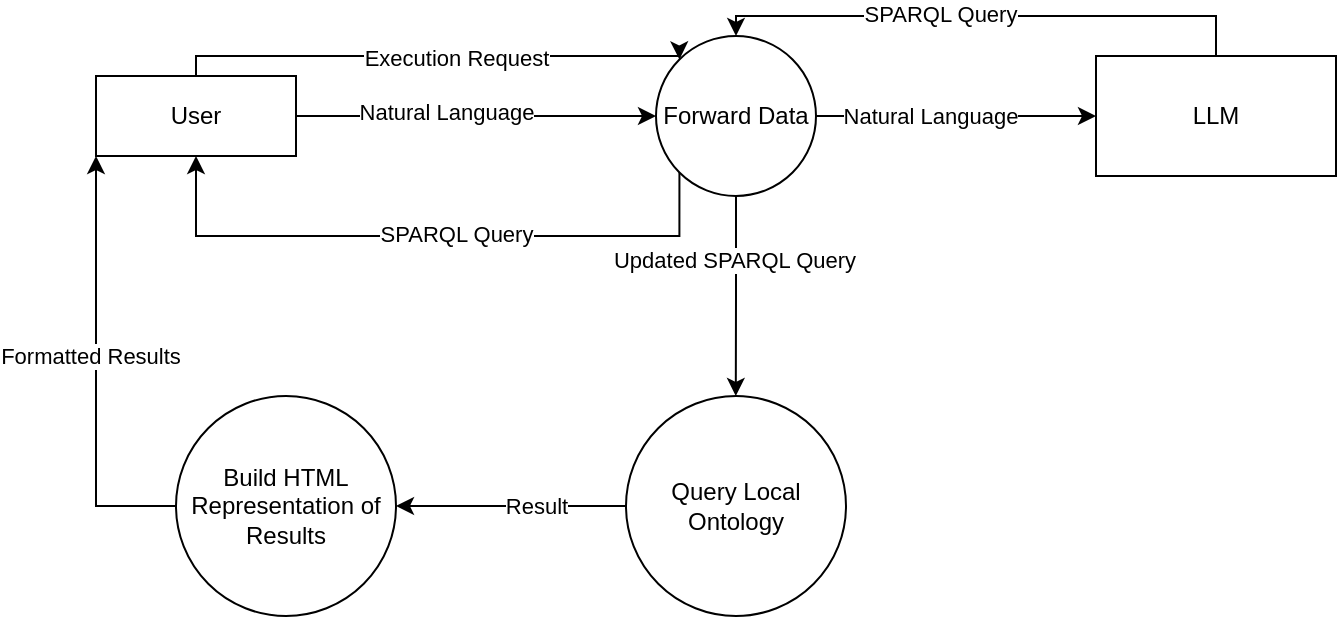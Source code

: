 <mxfile version="21.2.8" type="device">
  <diagram name="Page-1" id="h0olpOWMsWojmOW8QkM0">
    <mxGraphModel dx="607" dy="361" grid="1" gridSize="10" guides="1" tooltips="1" connect="1" arrows="1" fold="1" page="1" pageScale="1" pageWidth="850" pageHeight="1100" math="0" shadow="0">
      <root>
        <mxCell id="0" />
        <mxCell id="1" parent="0" />
        <mxCell id="LO7yZgUjoGViSXZvYvZ7-68" style="edgeStyle=orthogonalEdgeStyle;rounded=0;orthogonalLoop=1;jettySize=auto;html=1;exitX=1;exitY=0.5;exitDx=0;exitDy=0;entryX=0;entryY=0.5;entryDx=0;entryDy=0;" edge="1" parent="1" source="LO7yZgUjoGViSXZvYvZ7-59" target="LO7yZgUjoGViSXZvYvZ7-67">
          <mxGeometry relative="1" as="geometry" />
        </mxCell>
        <mxCell id="LO7yZgUjoGViSXZvYvZ7-72" value="Natural Language" style="edgeLabel;html=1;align=center;verticalAlign=middle;resizable=0;points=[];" vertex="1" connectable="0" parent="LO7yZgUjoGViSXZvYvZ7-68">
          <mxGeometry x="-0.195" relative="1" as="geometry">
            <mxPoint as="offset" />
          </mxGeometry>
        </mxCell>
        <mxCell id="LO7yZgUjoGViSXZvYvZ7-70" style="rounded=0;orthogonalLoop=1;jettySize=auto;html=1;exitX=0;exitY=1;exitDx=0;exitDy=0;edgeStyle=orthogonalEdgeStyle;entryX=0.5;entryY=1;entryDx=0;entryDy=0;" edge="1" parent="1" source="LO7yZgUjoGViSXZvYvZ7-59" target="LO7yZgUjoGViSXZvYvZ7-76">
          <mxGeometry relative="1" as="geometry">
            <mxPoint x="310.0" y="200" as="targetPoint" />
            <Array as="points">
              <mxPoint x="472" y="160" />
              <mxPoint x="230" y="160" />
            </Array>
          </mxGeometry>
        </mxCell>
        <mxCell id="LO7yZgUjoGViSXZvYvZ7-71" value="SPARQL Query" style="edgeLabel;html=1;align=center;verticalAlign=middle;resizable=0;points=[];" vertex="1" connectable="0" parent="LO7yZgUjoGViSXZvYvZ7-70">
          <mxGeometry x="0.037" y="-1" relative="1" as="geometry">
            <mxPoint x="19" as="offset" />
          </mxGeometry>
        </mxCell>
        <mxCell id="LO7yZgUjoGViSXZvYvZ7-79" style="edgeStyle=orthogonalEdgeStyle;rounded=0;orthogonalLoop=1;jettySize=auto;html=1;exitX=0.5;exitY=1;exitDx=0;exitDy=0;" edge="1" parent="1" source="LO7yZgUjoGViSXZvYvZ7-59">
          <mxGeometry relative="1" as="geometry">
            <mxPoint x="499.897" y="240" as="targetPoint" />
          </mxGeometry>
        </mxCell>
        <mxCell id="LO7yZgUjoGViSXZvYvZ7-82" value="Updated SPARQL Query" style="edgeLabel;html=1;align=center;verticalAlign=middle;resizable=0;points=[];" vertex="1" connectable="0" parent="LO7yZgUjoGViSXZvYvZ7-79">
          <mxGeometry x="-0.361" y="-1" relative="1" as="geometry">
            <mxPoint as="offset" />
          </mxGeometry>
        </mxCell>
        <mxCell id="LO7yZgUjoGViSXZvYvZ7-59" value="Forward Data" style="ellipse;whiteSpace=wrap;html=1;aspect=fixed;" vertex="1" parent="1">
          <mxGeometry x="460" y="60" width="80" height="80" as="geometry" />
        </mxCell>
        <mxCell id="LO7yZgUjoGViSXZvYvZ7-65" value="" style="endArrow=classic;html=1;rounded=0;entryX=0;entryY=0.5;entryDx=0;entryDy=0;" edge="1" parent="1" target="LO7yZgUjoGViSXZvYvZ7-59">
          <mxGeometry width="50" height="50" relative="1" as="geometry">
            <mxPoint x="280" y="100" as="sourcePoint" />
            <mxPoint x="350" y="80" as="targetPoint" />
          </mxGeometry>
        </mxCell>
        <mxCell id="LO7yZgUjoGViSXZvYvZ7-66" value="Natural Language" style="edgeLabel;html=1;align=center;verticalAlign=middle;resizable=0;points=[];" vertex="1" connectable="0" parent="LO7yZgUjoGViSXZvYvZ7-65">
          <mxGeometry x="-0.169" y="2" relative="1" as="geometry">
            <mxPoint as="offset" />
          </mxGeometry>
        </mxCell>
        <mxCell id="LO7yZgUjoGViSXZvYvZ7-73" style="edgeStyle=orthogonalEdgeStyle;rounded=0;orthogonalLoop=1;jettySize=auto;html=1;exitX=0.5;exitY=0;exitDx=0;exitDy=0;entryX=0.5;entryY=0;entryDx=0;entryDy=0;" edge="1" parent="1" source="LO7yZgUjoGViSXZvYvZ7-67" target="LO7yZgUjoGViSXZvYvZ7-59">
          <mxGeometry relative="1" as="geometry" />
        </mxCell>
        <mxCell id="LO7yZgUjoGViSXZvYvZ7-74" value="SPARQL Query" style="edgeLabel;html=1;align=center;verticalAlign=middle;resizable=0;points=[];" vertex="1" connectable="0" parent="LO7yZgUjoGViSXZvYvZ7-73">
          <mxGeometry x="0.171" y="-1" relative="1" as="geometry">
            <mxPoint as="offset" />
          </mxGeometry>
        </mxCell>
        <mxCell id="LO7yZgUjoGViSXZvYvZ7-67" value="LLM" style="rounded=0;whiteSpace=wrap;html=1;" vertex="1" parent="1">
          <mxGeometry x="680" y="70" width="120" height="60" as="geometry" />
        </mxCell>
        <mxCell id="LO7yZgUjoGViSXZvYvZ7-77" style="edgeStyle=orthogonalEdgeStyle;rounded=0;orthogonalLoop=1;jettySize=auto;html=1;exitX=0.5;exitY=0;exitDx=0;exitDy=0;entryX=0;entryY=0;entryDx=0;entryDy=0;" edge="1" parent="1" source="LO7yZgUjoGViSXZvYvZ7-76" target="LO7yZgUjoGViSXZvYvZ7-59">
          <mxGeometry relative="1" as="geometry">
            <Array as="points">
              <mxPoint x="230" y="70" />
              <mxPoint x="472" y="70" />
            </Array>
          </mxGeometry>
        </mxCell>
        <mxCell id="LO7yZgUjoGViSXZvYvZ7-78" value="Execution Request" style="edgeLabel;html=1;align=center;verticalAlign=middle;resizable=0;points=[];" vertex="1" connectable="0" parent="LO7yZgUjoGViSXZvYvZ7-77">
          <mxGeometry x="0.104" y="-1" relative="1" as="geometry">
            <mxPoint as="offset" />
          </mxGeometry>
        </mxCell>
        <mxCell id="LO7yZgUjoGViSXZvYvZ7-76" value="User" style="rounded=0;whiteSpace=wrap;html=1;" vertex="1" parent="1">
          <mxGeometry x="180" y="80" width="100" height="40" as="geometry" />
        </mxCell>
        <mxCell id="LO7yZgUjoGViSXZvYvZ7-85" style="edgeStyle=orthogonalEdgeStyle;rounded=0;orthogonalLoop=1;jettySize=auto;html=1;exitX=0;exitY=0.5;exitDx=0;exitDy=0;entryX=1;entryY=0.5;entryDx=0;entryDy=0;" edge="1" parent="1" source="LO7yZgUjoGViSXZvYvZ7-81" target="LO7yZgUjoGViSXZvYvZ7-84">
          <mxGeometry relative="1" as="geometry" />
        </mxCell>
        <mxCell id="LO7yZgUjoGViSXZvYvZ7-86" value="Result" style="edgeLabel;html=1;align=center;verticalAlign=middle;resizable=0;points=[];" vertex="1" connectable="0" parent="LO7yZgUjoGViSXZvYvZ7-85">
          <mxGeometry x="-0.359" y="1" relative="1" as="geometry">
            <mxPoint x="-8" y="-1" as="offset" />
          </mxGeometry>
        </mxCell>
        <mxCell id="LO7yZgUjoGViSXZvYvZ7-81" value="Query Local Ontology" style="ellipse;whiteSpace=wrap;html=1;aspect=fixed;" vertex="1" parent="1">
          <mxGeometry x="445" y="240" width="110" height="110" as="geometry" />
        </mxCell>
        <mxCell id="LO7yZgUjoGViSXZvYvZ7-87" style="edgeStyle=orthogonalEdgeStyle;rounded=0;orthogonalLoop=1;jettySize=auto;html=1;exitX=0;exitY=0.5;exitDx=0;exitDy=0;entryX=0;entryY=1;entryDx=0;entryDy=0;" edge="1" parent="1" source="LO7yZgUjoGViSXZvYvZ7-84" target="LO7yZgUjoGViSXZvYvZ7-76">
          <mxGeometry relative="1" as="geometry" />
        </mxCell>
        <mxCell id="LO7yZgUjoGViSXZvYvZ7-88" value="Formatted Results" style="edgeLabel;html=1;align=center;verticalAlign=middle;resizable=0;points=[];" vertex="1" connectable="0" parent="LO7yZgUjoGViSXZvYvZ7-87">
          <mxGeometry x="0.073" y="3" relative="1" as="geometry">
            <mxPoint as="offset" />
          </mxGeometry>
        </mxCell>
        <mxCell id="LO7yZgUjoGViSXZvYvZ7-84" value="Build HTML Representation of Results" style="ellipse;whiteSpace=wrap;html=1;aspect=fixed;" vertex="1" parent="1">
          <mxGeometry x="220" y="240" width="110" height="110" as="geometry" />
        </mxCell>
      </root>
    </mxGraphModel>
  </diagram>
</mxfile>
